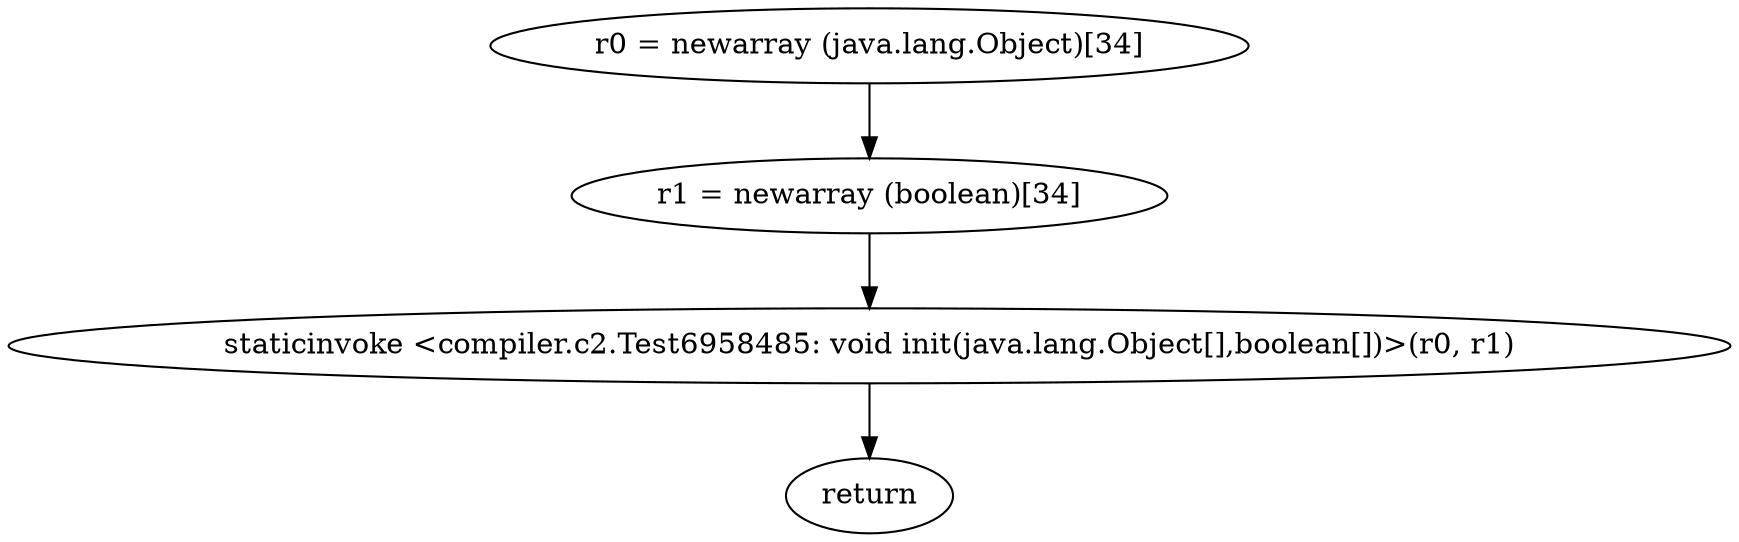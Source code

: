 digraph "unitGraph" {
    "r0 = newarray (java.lang.Object)[34]"
    "r1 = newarray (boolean)[34]"
    "staticinvoke <compiler.c2.Test6958485: void init(java.lang.Object[],boolean[])>(r0, r1)"
    "return"
    "r0 = newarray (java.lang.Object)[34]"->"r1 = newarray (boolean)[34]";
    "r1 = newarray (boolean)[34]"->"staticinvoke <compiler.c2.Test6958485: void init(java.lang.Object[],boolean[])>(r0, r1)";
    "staticinvoke <compiler.c2.Test6958485: void init(java.lang.Object[],boolean[])>(r0, r1)"->"return";
}
